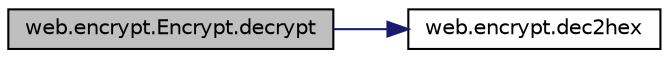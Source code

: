 digraph "web.encrypt.Encrypt.decrypt"
{
  edge [fontname="Helvetica",fontsize="10",labelfontname="Helvetica",labelfontsize="10"];
  node [fontname="Helvetica",fontsize="10",shape=record];
  rankdir="LR";
  Node1 [label="web.encrypt.Encrypt.decrypt",height=0.2,width=0.4,color="black", fillcolor="grey75", style="filled" fontcolor="black"];
  Node1 -> Node2 [color="midnightblue",fontsize="10",style="solid"];
  Node2 [label="web.encrypt.dec2hex",height=0.2,width=0.4,color="black", fillcolor="white", style="filled",URL="$namespaceweb_1_1encrypt.html#ad5ae70ccfca1e62305799c3559acfc09",tooltip="get a string of number to its hex value string "];
}
